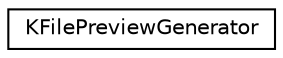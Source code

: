 digraph "Graphical Class Hierarchy"
{
  edge [fontname="Helvetica",fontsize="10",labelfontname="Helvetica",labelfontsize="10"];
  node [fontname="Helvetica",fontsize="10",shape=record];
  rankdir="LR";
  Node0 [label="KFilePreviewGenerator",height=0.2,width=0.4,color="black", fillcolor="white", style="filled",URL="$classKFilePreviewGenerator.html",tooltip="Generates previews for files of an item view. "];
}
